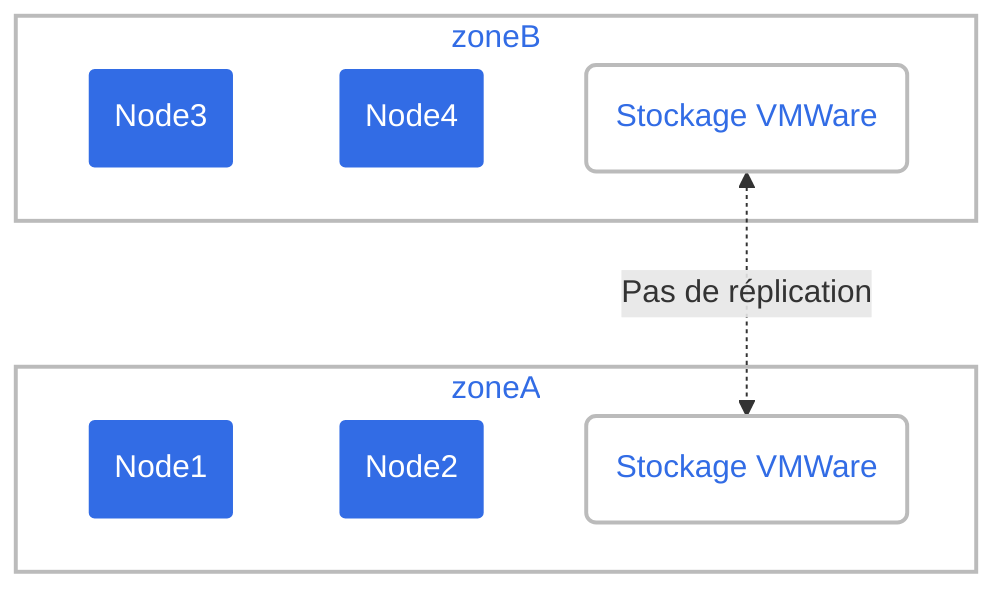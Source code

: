 graph TB
    subgraph "zoneB"
        n3(Node3)
        n4(Node4)
        s1(Stockage VMWare)
    end
    subgraph "zoneA"
        n1(Node1)
        n2(Node2)
        s2(Stockage VMWare)
    end

    classDef plain fill:#fff,stroke:#ddd,stroke-width:4px,color:#fff;
    classDef k8s fill:#326ce5,stroke:#fff,stroke-width:4px,color:#fff;
    classDef cluster fill:#fff,stroke:#bbb,stroke-width:2px,color:#326ce5;
    classDef storage fill:#fff,stroke:#bbb,stroke-width:2px,color:#326ce5;
    class n1,n2,n3,n4 k8s;
    class s1,s2 storage;
    class zoneA,zoneB cluster;
    s1 <-.->|Pas de réplication| s2